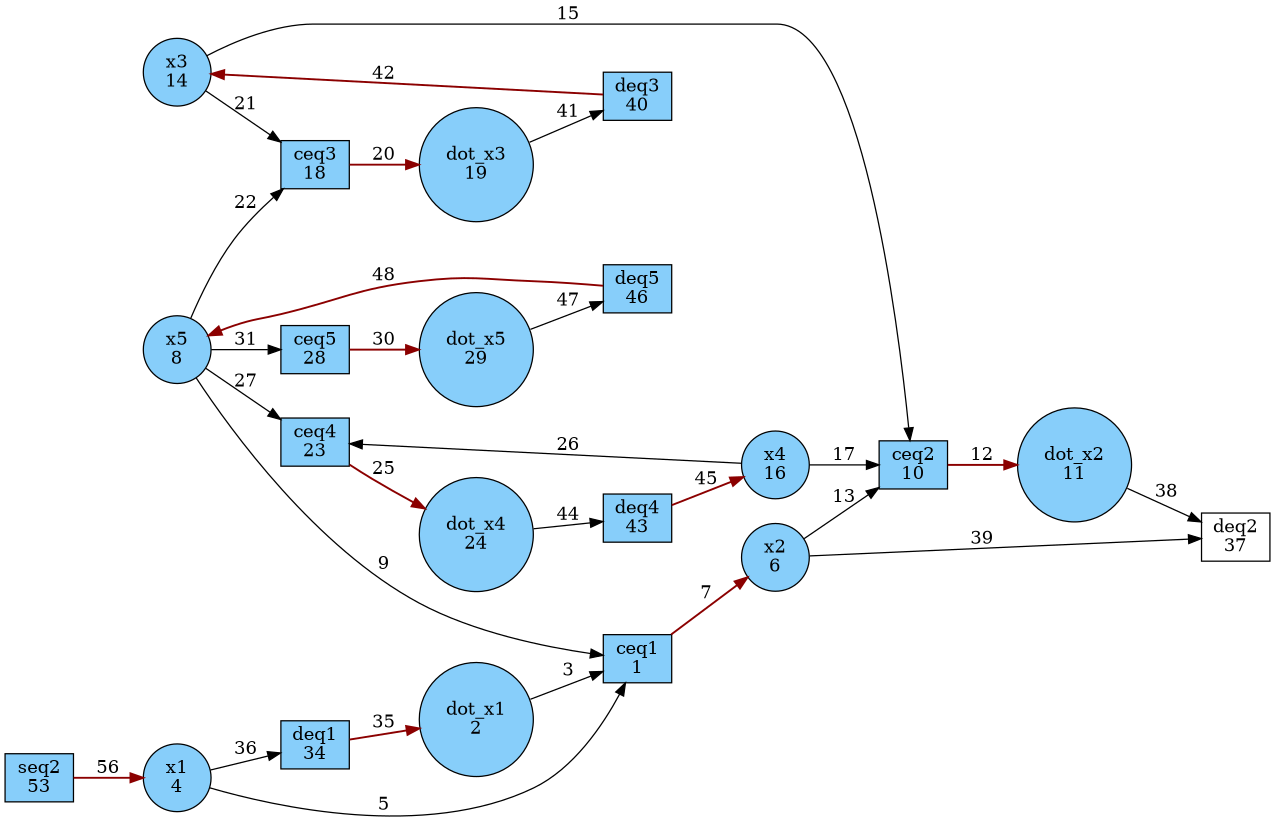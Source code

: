 digraph G {
rankdir = LR;
size ="8.5"
node [shape = box, fillcolor = lightskyblue, style = filled, label="ceq1
1"]; ceq1;
node [shape = box, fillcolor = lightskyblue, style = filled, label="ceq2
10"]; ceq2;
node [shape = box, fillcolor = lightskyblue, style = filled, label="ceq3
18"]; ceq3;
node [shape = box, fillcolor = lightskyblue, style = filled, label="ceq4
23"]; ceq4;
node [shape = box, fillcolor = lightskyblue, style = filled, label="ceq5
28"]; ceq5;
node [shape = box, fillcolor = lightskyblue, style = filled, label="deq1
34"]; deq1;
node [shape = box, fillcolor = white, style = filled, label="deq2
37"]; deq2;
node [shape = box, fillcolor = lightskyblue, style = filled, label="deq3
40"]; deq3;
node [shape = box, fillcolor = lightskyblue, style = filled, label="deq4
43"]; deq4;
node [shape = box, fillcolor = lightskyblue, style = filled, label="deq5
46"]; deq5;
node [shape = box, fillcolor = lightskyblue, style = filled, label="seq2
53"]; seq2;
node [shape = circle, fillcolor = lightskyblue, style = filled, label="dot_x1
2"]; dot_x1;
node [shape = circle, fillcolor = lightskyblue, style = filled, label="x1
4"]; x1;
node [shape = circle, fillcolor = lightskyblue, style = filled, label="x2
6"]; x2;
node [shape = circle, fillcolor = lightskyblue, style = filled, label="x5
8"]; x5;
node [shape = circle, fillcolor = lightskyblue, style = filled, label="dot_x2
11"]; dot_x2;
node [shape = circle, fillcolor = lightskyblue, style = filled, label="x3
14"]; x3;
node [shape = circle, fillcolor = lightskyblue, style = filled, label="x4
16"]; x4;
node [shape = circle, fillcolor = lightskyblue, style = filled, label="dot_x3
19"]; dot_x3;
node [shape = circle, fillcolor = lightskyblue, style = filled, label="dot_x4
24"]; dot_x4;
node [shape = circle, fillcolor = lightskyblue, style = filled, label="dot_x5
29"]; dot_x5;
dot_x1 -> ceq1 [penwidth = 1, label = "3"];
x1 -> ceq1 [penwidth = 1, label = "5"];
ceq1 -> x2 [penwidth = 1.5, label = "7", color = red4 ];
x5 -> ceq1 [penwidth = 1, label = "9"];
ceq2 -> dot_x2 [penwidth = 1.5, label = "12", color = red4 ];
x2 -> ceq2 [penwidth = 1, label = "13"];
x3 -> ceq2 [penwidth = 1, label = "15"];
x4 -> ceq2 [penwidth = 1, label = "17"];
ceq3 -> dot_x3 [penwidth = 1.5, label = "20", color = red4 ];
x3 -> ceq3 [penwidth = 1, label = "21"];
x5 -> ceq3 [penwidth = 1, label = "22"];
ceq4 -> dot_x4 [penwidth = 1.5, label = "25", color = red4 ];
x4 -> ceq4 [penwidth = 1, label = "26"];
x5 -> ceq4 [penwidth = 1, label = "27"];
ceq5 -> dot_x5 [penwidth = 1.5, label = "30", color = red4 ];
x5 -> ceq5 [penwidth = 1, label = "31"];
deq1 -> dot_x1 [penwidth = 1.5, label = "35", color = red4 ];
x1 -> deq1 [penwidth = 1, label = "36"];
dot_x2 -> deq2 [penwidth = 1, label = "38"];
x2 -> deq2 [penwidth = 1, label = "39"];
dot_x3 -> deq3 [penwidth = 1, label = "41"];
deq3 -> x3 [penwidth = 1.5, label = "42", color = red4 ];
dot_x4 -> deq4 [penwidth = 1, label = "44"];
deq4 -> x4 [penwidth = 1.5, label = "45", color = red4 ];
dot_x5 -> deq5 [penwidth = 1, label = "47"];
deq5 -> x5 [penwidth = 1.5, label = "48", color = red4 ];
seq2 -> x1 [penwidth = 1.5, label = "56", color = red4 ];
}

